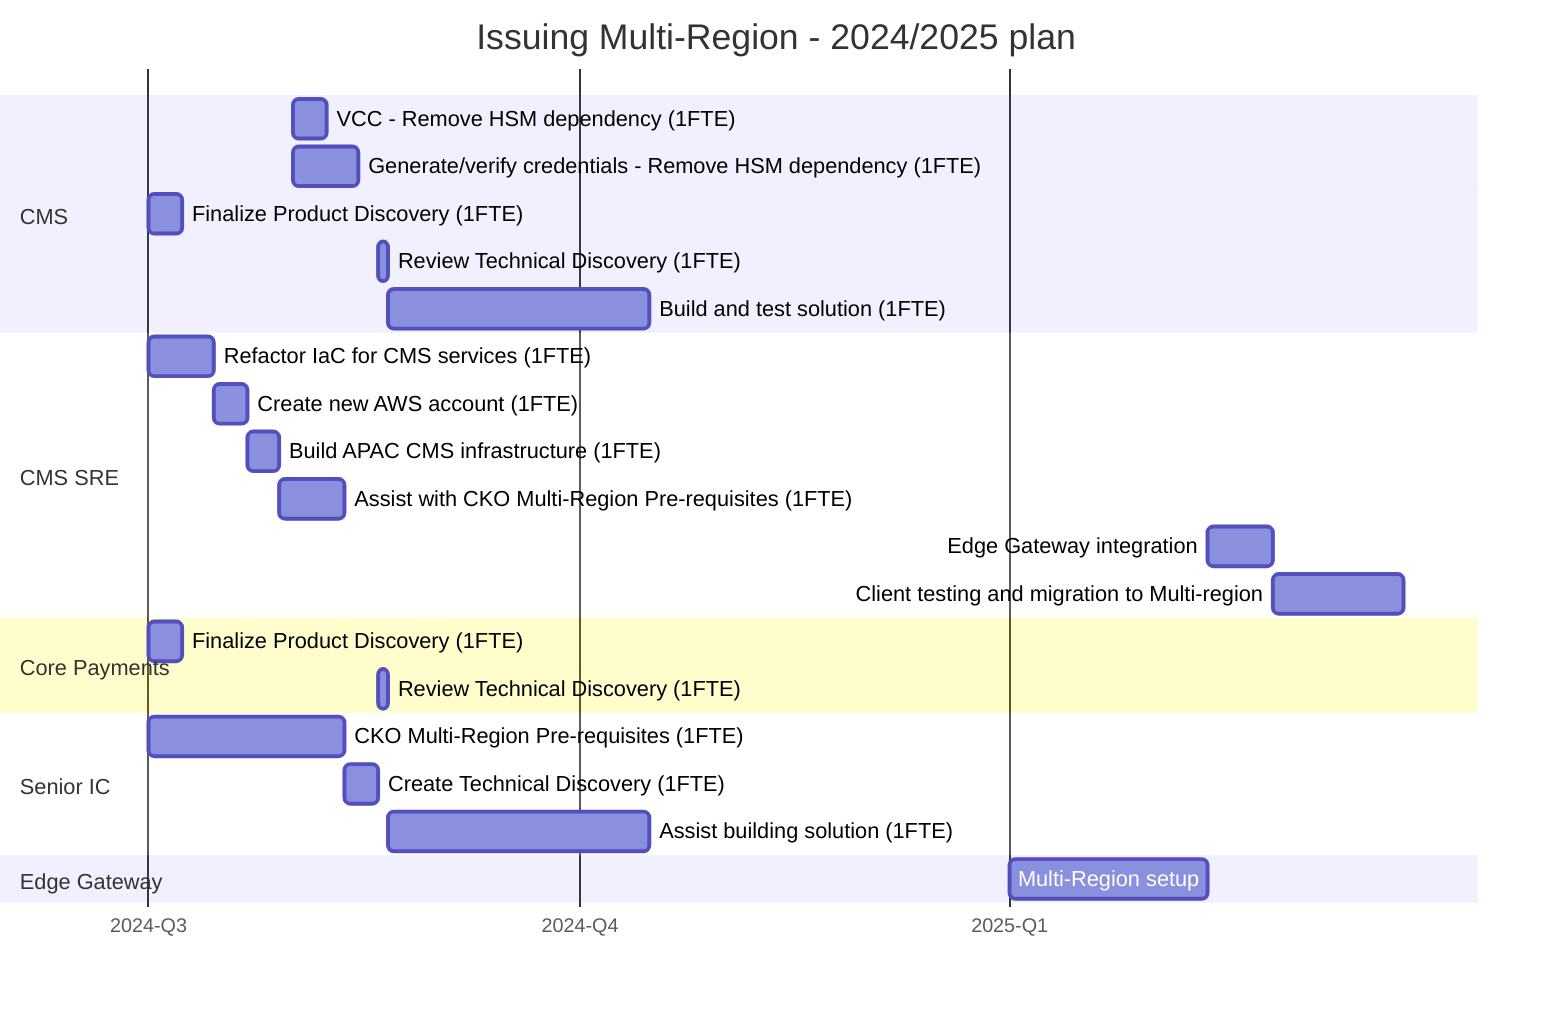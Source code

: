 gantt
    title Issuing Multi-Region - 2024/2025 plan
    dateFormat YYYY-Q
    axisFormat %Y-Q%q
    tickInterval 3month
    todayMarker off
    section CMS
        VCC - Remove HSM dependency (1FTE):2024-8, 7d
        Generate/verify credentials - Remove HSM dependency (1FTE):2024-8, 14d
        Finalize Product Discovery (1FTE): 2024-7, 7d
        Review Technical Discovery (1FTE): cms1, after SeniorIc2, 2d
        Build and test solution (1FTE): cms2, after cms1, 56d
    section CMS SRE
        Refactor IaC for CMS services (1FTE): CmsSre1, 2024-7, 14d
        Create new AWS account (1FTE): CmsSre2, after CmsSre1, 7d
        Build APAC CMS infrastructure (1FTE): after CmsSre2, 7d
        Assist with CKO Multi-Region Pre-requisites (1FTE): 14d
        Edge Gateway integration: after egw1, 14d
        Client testing and migration to Multi-region: 28d
    section Core Payments
        Finalize Product Discovery (1FTE): 2024-7, 7d
        Review Technical Discovery (1FTE): after SeniorIc2, 2d
    section Senior IC
        CKO Multi-Region Pre-requisites (1FTE): SeniorIc1, 2024-7, 42d
        Create Technical Discovery (1FTE): SeniorIc2, after SeniorIc1, 7d
        Assist building solution (1FTE): after cms1, 56d
    section Edge Gateway
        Multi-Region setup: egw1, 2025-1, 42d